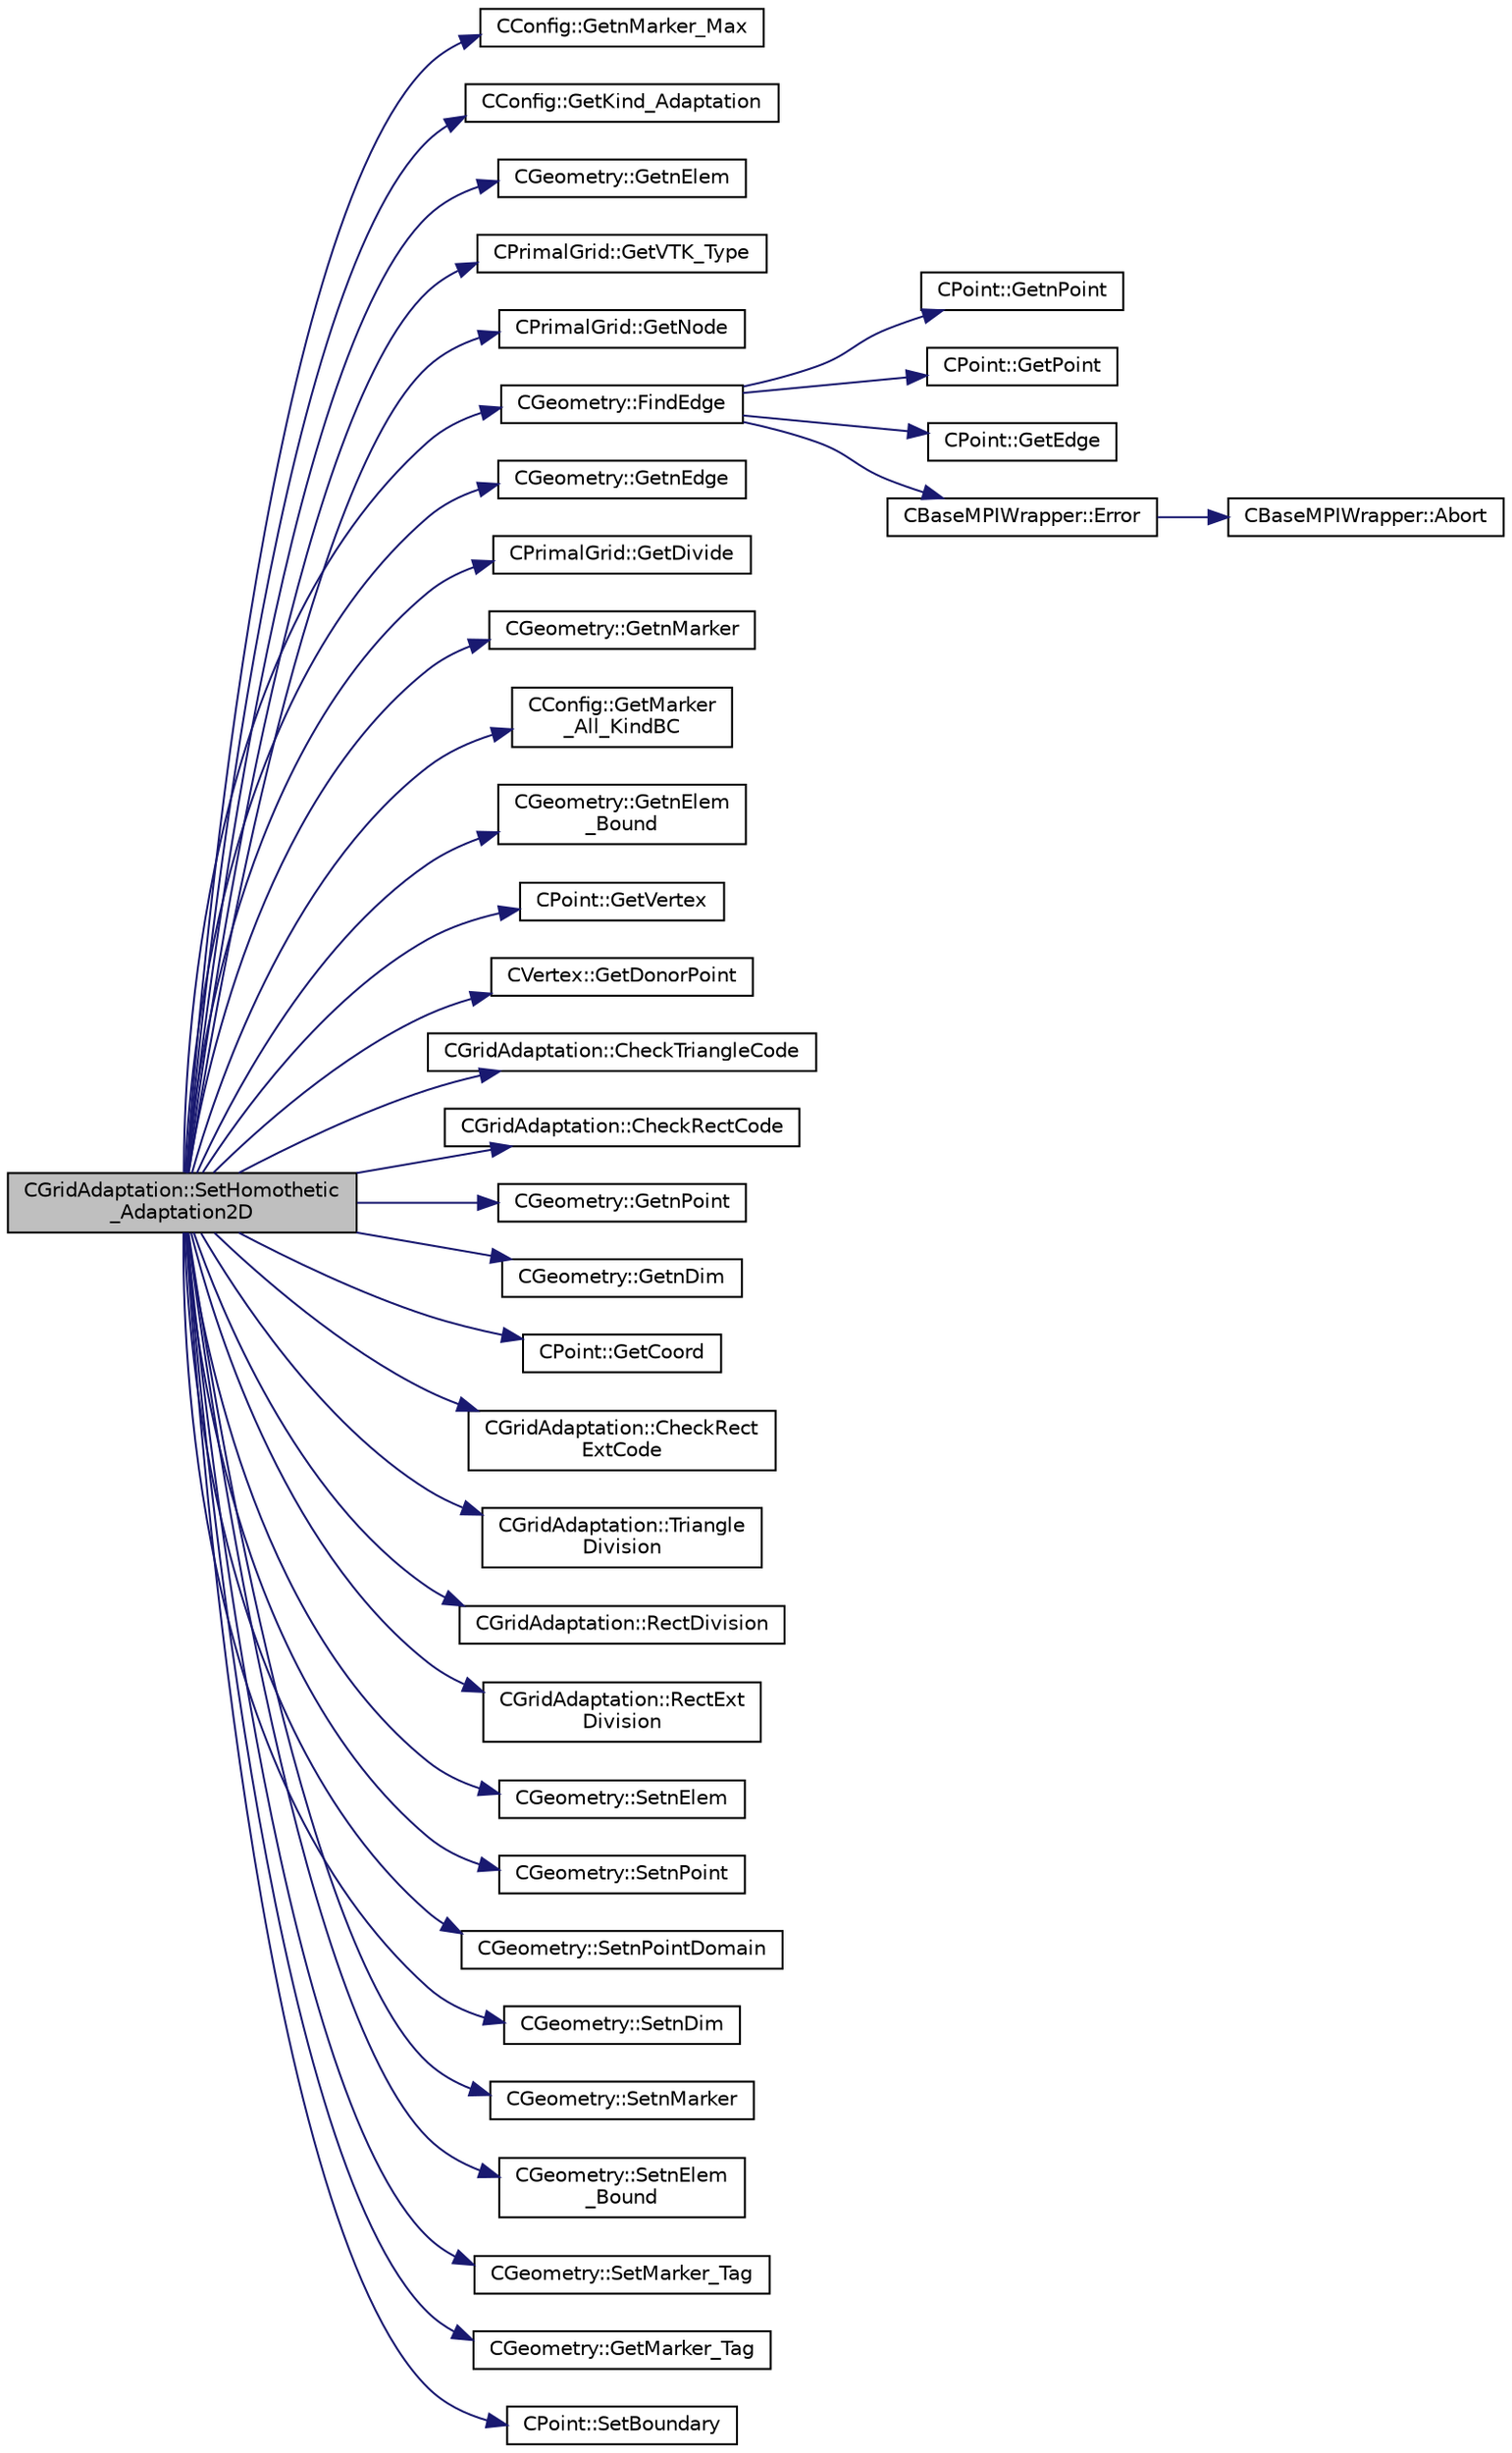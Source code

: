 digraph "CGridAdaptation::SetHomothetic_Adaptation2D"
{
  edge [fontname="Helvetica",fontsize="10",labelfontname="Helvetica",labelfontsize="10"];
  node [fontname="Helvetica",fontsize="10",shape=record];
  rankdir="LR";
  Node85 [label="CGridAdaptation::SetHomothetic\l_Adaptation2D",height=0.2,width=0.4,color="black", fillcolor="grey75", style="filled", fontcolor="black"];
  Node85 -> Node86 [color="midnightblue",fontsize="10",style="solid",fontname="Helvetica"];
  Node86 [label="CConfig::GetnMarker_Max",height=0.2,width=0.4,color="black", fillcolor="white", style="filled",URL="$class_c_config.html#aec6c93336a29b85c8e0ce66352852f58",tooltip="Get the total number of boundary markers. "];
  Node85 -> Node87 [color="midnightblue",fontsize="10",style="solid",fontname="Helvetica"];
  Node87 [label="CConfig::GetKind_Adaptation",height=0.2,width=0.4,color="black", fillcolor="white", style="filled",URL="$class_c_config.html#ad7844b308f67b3625f6544c83b991c6a",tooltip="Get the kind of adaptation technique. "];
  Node85 -> Node88 [color="midnightblue",fontsize="10",style="solid",fontname="Helvetica"];
  Node88 [label="CGeometry::GetnElem",height=0.2,width=0.4,color="black", fillcolor="white", style="filled",URL="$class_c_geometry.html#a4ae48ec038df1f5ee7c1daadabea5e99",tooltip="Get number of elements. "];
  Node85 -> Node89 [color="midnightblue",fontsize="10",style="solid",fontname="Helvetica"];
  Node89 [label="CPrimalGrid::GetVTK_Type",height=0.2,width=0.4,color="black", fillcolor="white", style="filled",URL="$class_c_primal_grid.html#adb676897e7cf4a83ceb83065e7c6a04f",tooltip="A pure virtual member. "];
  Node85 -> Node90 [color="midnightblue",fontsize="10",style="solid",fontname="Helvetica"];
  Node90 [label="CPrimalGrid::GetNode",height=0.2,width=0.4,color="black", fillcolor="white", style="filled",URL="$class_c_primal_grid.html#a4fc7b6b6ac5025325c7e68fb56fbeef8",tooltip="A pure virtual member. "];
  Node85 -> Node91 [color="midnightblue",fontsize="10",style="solid",fontname="Helvetica"];
  Node91 [label="CGeometry::FindEdge",height=0.2,width=0.4,color="black", fillcolor="white", style="filled",URL="$class_c_geometry.html#a1695b3558f1b91fdcfea6a184f94229b",tooltip="Get the edge index from using the nodes of the edge. "];
  Node91 -> Node92 [color="midnightblue",fontsize="10",style="solid",fontname="Helvetica"];
  Node92 [label="CPoint::GetnPoint",height=0.2,width=0.4,color="black", fillcolor="white", style="filled",URL="$class_c_point.html#adbb78f3c01711ed0349897f845e3f2d8",tooltip="Get the number of points that compose the control volume. "];
  Node91 -> Node93 [color="midnightblue",fontsize="10",style="solid",fontname="Helvetica"];
  Node93 [label="CPoint::GetPoint",height=0.2,width=0.4,color="black", fillcolor="white", style="filled",URL="$class_c_point.html#aab08fdab4e59c01d822afca5335a86af",tooltip="Get all the points that compose the control volume. "];
  Node91 -> Node94 [color="midnightblue",fontsize="10",style="solid",fontname="Helvetica"];
  Node94 [label="CPoint::GetEdge",height=0.2,width=0.4,color="black", fillcolor="white", style="filled",URL="$class_c_point.html#ab38e63c5f4c18c6353ce10d55b94f4e2",tooltip="Get all the edges that compose the control volume. "];
  Node91 -> Node95 [color="midnightblue",fontsize="10",style="solid",fontname="Helvetica"];
  Node95 [label="CBaseMPIWrapper::Error",height=0.2,width=0.4,color="black", fillcolor="white", style="filled",URL="$class_c_base_m_p_i_wrapper.html#a04457c47629bda56704e6a8804833eeb"];
  Node95 -> Node96 [color="midnightblue",fontsize="10",style="solid",fontname="Helvetica"];
  Node96 [label="CBaseMPIWrapper::Abort",height=0.2,width=0.4,color="black", fillcolor="white", style="filled",URL="$class_c_base_m_p_i_wrapper.html#a21ef5681e2acb532d345e9bab173ef07"];
  Node85 -> Node97 [color="midnightblue",fontsize="10",style="solid",fontname="Helvetica"];
  Node97 [label="CGeometry::GetnEdge",height=0.2,width=0.4,color="black", fillcolor="white", style="filled",URL="$class_c_geometry.html#a7d6e1e1d1e46da8f55ecbe1a9380530a",tooltip="Get number of edges. "];
  Node85 -> Node98 [color="midnightblue",fontsize="10",style="solid",fontname="Helvetica"];
  Node98 [label="CPrimalGrid::GetDivide",height=0.2,width=0.4,color="black", fillcolor="white", style="filled",URL="$class_c_primal_grid.html#a8f953145c5ddd2fdff64146fe9bb85d9",tooltip="Get if an element must be divided in the adaptation stage. "];
  Node85 -> Node99 [color="midnightblue",fontsize="10",style="solid",fontname="Helvetica"];
  Node99 [label="CGeometry::GetnMarker",height=0.2,width=0.4,color="black", fillcolor="white", style="filled",URL="$class_c_geometry.html#a3c899d1370312702c189a8ee95a63ef7",tooltip="Get number of markers. "];
  Node85 -> Node100 [color="midnightblue",fontsize="10",style="solid",fontname="Helvetica"];
  Node100 [label="CConfig::GetMarker\l_All_KindBC",height=0.2,width=0.4,color="black", fillcolor="white", style="filled",URL="$class_c_config.html#a57d43acc1457d2d27095ce006218862e",tooltip="Get the kind of boundary for each marker. "];
  Node85 -> Node101 [color="midnightblue",fontsize="10",style="solid",fontname="Helvetica"];
  Node101 [label="CGeometry::GetnElem\l_Bound",height=0.2,width=0.4,color="black", fillcolor="white", style="filled",URL="$class_c_geometry.html#a4b903006a657111168bcfd5ad5ff2a35",tooltip="Get the number of boundary elements. "];
  Node85 -> Node102 [color="midnightblue",fontsize="10",style="solid",fontname="Helvetica"];
  Node102 [label="CPoint::GetVertex",height=0.2,width=0.4,color="black", fillcolor="white", style="filled",URL="$class_c_point.html#aceac27af50af6500a034b86b329532a0",tooltip="Get the vertex that compose the control volume for a marker. "];
  Node85 -> Node103 [color="midnightblue",fontsize="10",style="solid",fontname="Helvetica"];
  Node103 [label="CVertex::GetDonorPoint",height=0.2,width=0.4,color="black", fillcolor="white", style="filled",URL="$class_c_vertex.html#ad46924bc53ad8c2a4b1af0c810c64198",tooltip="Get the value of the periodic point of a vertex. "];
  Node85 -> Node104 [color="midnightblue",fontsize="10",style="solid",fontname="Helvetica"];
  Node104 [label="CGridAdaptation::CheckTriangleCode",height=0.2,width=0.4,color="black", fillcolor="white", style="filled",URL="$class_c_grid_adaptation.html#ae6f1fbfd05d8f4f67a6777afcebd8466",tooltip="Find the adaptation code for each element in the fine grid. "];
  Node85 -> Node105 [color="midnightblue",fontsize="10",style="solid",fontname="Helvetica"];
  Node105 [label="CGridAdaptation::CheckRectCode",height=0.2,width=0.4,color="black", fillcolor="white", style="filled",URL="$class_c_grid_adaptation.html#a57d67a610b14b2f45b921f96efa7446f",tooltip="Find the adaptation code for each element in the fine grid. "];
  Node85 -> Node106 [color="midnightblue",fontsize="10",style="solid",fontname="Helvetica"];
  Node106 [label="CGeometry::GetnPoint",height=0.2,width=0.4,color="black", fillcolor="white", style="filled",URL="$class_c_geometry.html#aa68b666b38f4d2c7021736ae86940f44",tooltip="Get number of points. "];
  Node85 -> Node107 [color="midnightblue",fontsize="10",style="solid",fontname="Helvetica"];
  Node107 [label="CGeometry::GetnDim",height=0.2,width=0.4,color="black", fillcolor="white", style="filled",URL="$class_c_geometry.html#a2af01006c0c4f74ba089582f1a3587fe",tooltip="Get number of coordinates. "];
  Node85 -> Node108 [color="midnightblue",fontsize="10",style="solid",fontname="Helvetica"];
  Node108 [label="CPoint::GetCoord",height=0.2,width=0.4,color="black", fillcolor="white", style="filled",URL="$class_c_point.html#a95fe081d22e96e190cb3edcbf0d6525f",tooltip="Get the coordinates dor the control volume. "];
  Node85 -> Node109 [color="midnightblue",fontsize="10",style="solid",fontname="Helvetica"];
  Node109 [label="CGridAdaptation::CheckRect\lExtCode",height=0.2,width=0.4,color="black", fillcolor="white", style="filled",URL="$class_c_grid_adaptation.html#a9c67ace45d0e853c3e28717419f0c650",tooltip="Find the adaptation code for each element in the fine grid. "];
  Node85 -> Node110 [color="midnightblue",fontsize="10",style="solid",fontname="Helvetica"];
  Node110 [label="CGridAdaptation::Triangle\lDivision",height=0.2,width=0.4,color="black", fillcolor="white", style="filled",URL="$class_c_grid_adaptation.html#a0f7ba01b266238ddc68b7e86e8193250",tooltip="Division pattern of the element. "];
  Node85 -> Node111 [color="midnightblue",fontsize="10",style="solid",fontname="Helvetica"];
  Node111 [label="CGridAdaptation::RectDivision",height=0.2,width=0.4,color="black", fillcolor="white", style="filled",URL="$class_c_grid_adaptation.html#a374b69983d1c34e9fca289fd40c01212",tooltip="Division pattern of the element. "];
  Node85 -> Node112 [color="midnightblue",fontsize="10",style="solid",fontname="Helvetica"];
  Node112 [label="CGridAdaptation::RectExt\lDivision",height=0.2,width=0.4,color="black", fillcolor="white", style="filled",URL="$class_c_grid_adaptation.html#a61e0b47e08ba1d3fb9a1f2ad7b2c14b2",tooltip="Division pattern of the element. "];
  Node85 -> Node113 [color="midnightblue",fontsize="10",style="solid",fontname="Helvetica"];
  Node113 [label="CGeometry::SetnElem",height=0.2,width=0.4,color="black", fillcolor="white", style="filled",URL="$class_c_geometry.html#a737ccac17187e98630f68f0aa90295f9",tooltip="Set the number of grid elements. "];
  Node85 -> Node114 [color="midnightblue",fontsize="10",style="solid",fontname="Helvetica"];
  Node114 [label="CGeometry::SetnPoint",height=0.2,width=0.4,color="black", fillcolor="white", style="filled",URL="$class_c_geometry.html#a368a6a6b650f58aedb1d46c270784732",tooltip="Set the number of grid points. "];
  Node85 -> Node115 [color="midnightblue",fontsize="10",style="solid",fontname="Helvetica"];
  Node115 [label="CGeometry::SetnPointDomain",height=0.2,width=0.4,color="black", fillcolor="white", style="filled",URL="$class_c_geometry.html#afa2a7a03d8fd185ef68e922008008187",tooltip="Set the number of grid points in the domain. "];
  Node85 -> Node116 [color="midnightblue",fontsize="10",style="solid",fontname="Helvetica"];
  Node116 [label="CGeometry::SetnDim",height=0.2,width=0.4,color="black", fillcolor="white", style="filled",URL="$class_c_geometry.html#aaef421274bbd37855c4490d7832fe6ac",tooltip="Set the number of dimensions of the problem. "];
  Node85 -> Node117 [color="midnightblue",fontsize="10",style="solid",fontname="Helvetica"];
  Node117 [label="CGeometry::SetnMarker",height=0.2,width=0.4,color="black", fillcolor="white", style="filled",URL="$class_c_geometry.html#adfc66228262f749aae8acf1b06e7f492",tooltip="A virtual member. "];
  Node85 -> Node118 [color="midnightblue",fontsize="10",style="solid",fontname="Helvetica"];
  Node118 [label="CGeometry::SetnElem\l_Bound",height=0.2,width=0.4,color="black", fillcolor="white", style="filled",URL="$class_c_geometry.html#a914dfd5fd5b62cd3ad899817b20b40cb",tooltip="Set the number of boundary elements. "];
  Node85 -> Node119 [color="midnightblue",fontsize="10",style="solid",fontname="Helvetica"];
  Node119 [label="CGeometry::SetMarker_Tag",height=0.2,width=0.4,color="black", fillcolor="white", style="filled",URL="$class_c_geometry.html#ab23f5815856a7414143974dbcc642022",tooltip="Set index of a marker. "];
  Node85 -> Node120 [color="midnightblue",fontsize="10",style="solid",fontname="Helvetica"];
  Node120 [label="CGeometry::GetMarker_Tag",height=0.2,width=0.4,color="black", fillcolor="white", style="filled",URL="$class_c_geometry.html#a6637e7171634949e5944c83a4a718fbf",tooltip="Get the index of a marker. "];
  Node85 -> Node121 [color="midnightblue",fontsize="10",style="solid",fontname="Helvetica"];
  Node121 [label="CPoint::SetBoundary",height=0.2,width=0.4,color="black", fillcolor="white", style="filled",URL="$class_c_point.html#a8b9ac5c1d44b744339a3f212158f2ff2",tooltip="Set if a point belong to the boundary. "];
}
